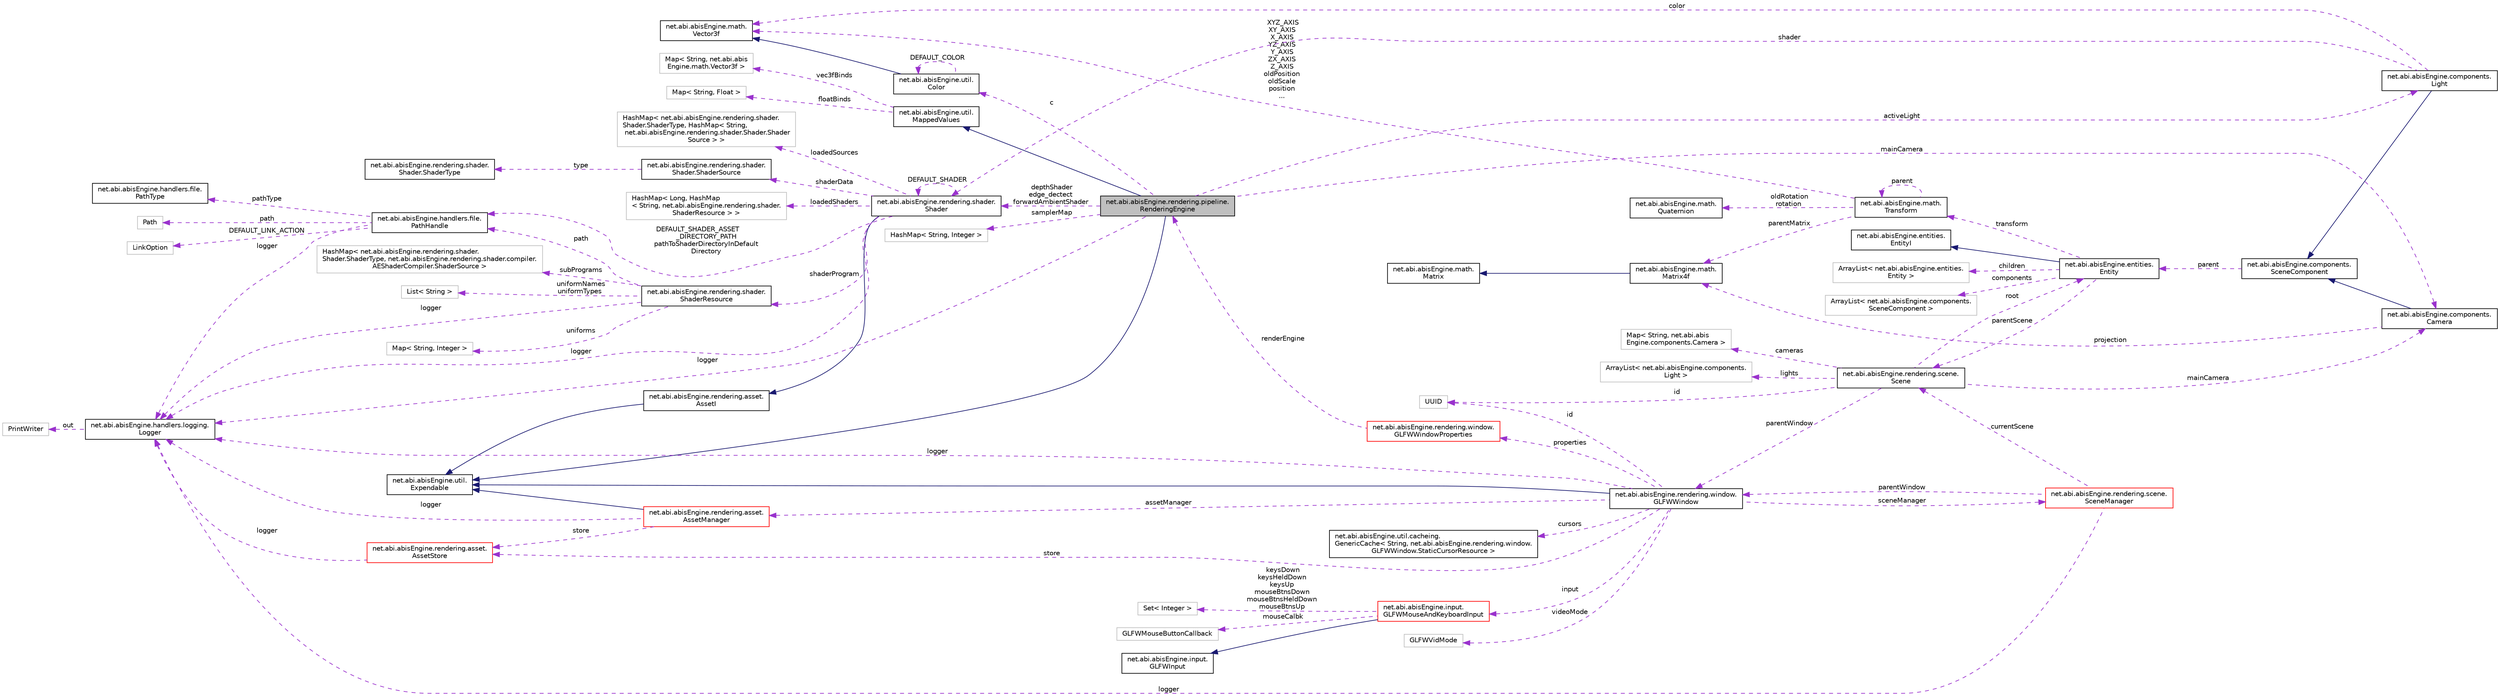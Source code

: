 digraph "net.abi.abisEngine.rendering.pipeline.RenderingEngine"
{
 // LATEX_PDF_SIZE
  edge [fontname="Helvetica",fontsize="10",labelfontname="Helvetica",labelfontsize="10"];
  node [fontname="Helvetica",fontsize="10",shape=record];
  rankdir="LR";
  Node1 [label="net.abi.abisEngine.rendering.pipeline.\lRenderingEngine",height=0.2,width=0.4,color="black", fillcolor="grey75", style="filled", fontcolor="black",tooltip=" "];
  Node2 -> Node1 [dir="back",color="midnightblue",fontsize="10",style="solid",fontname="Helvetica"];
  Node2 [label="net.abi.abisEngine.util.\lMappedValues",height=0.2,width=0.4,color="black", fillcolor="white", style="filled",URL="$db/de9/classnet_1_1abi_1_1abis_engine_1_1util_1_1_mapped_values.html",tooltip=" "];
  Node3 -> Node2 [dir="back",color="darkorchid3",fontsize="10",style="dashed",label=" floatBinds" ,fontname="Helvetica"];
  Node3 [label="Map\< String, Float \>",height=0.2,width=0.4,color="grey75", fillcolor="white", style="filled",tooltip=" "];
  Node4 -> Node2 [dir="back",color="darkorchid3",fontsize="10",style="dashed",label=" vec3fBinds" ,fontname="Helvetica"];
  Node4 [label="Map\< String, net.abi.abis\lEngine.math.Vector3f \>",height=0.2,width=0.4,color="grey75", fillcolor="white", style="filled",tooltip=" "];
  Node5 -> Node1 [dir="back",color="midnightblue",fontsize="10",style="solid",fontname="Helvetica"];
  Node5 [label="net.abi.abisEngine.util.\lExpendable",height=0.2,width=0.4,color="black", fillcolor="white", style="filled",URL="$dd/d27/interfacenet_1_1abi_1_1abis_engine_1_1util_1_1_expendable.html",tooltip=" "];
  Node6 -> Node1 [dir="back",color="darkorchid3",fontsize="10",style="dashed",label=" c" ,fontname="Helvetica"];
  Node6 [label="net.abi.abisEngine.util.\lColor",height=0.2,width=0.4,color="black", fillcolor="white", style="filled",URL="$d7/d0a/classnet_1_1abi_1_1abis_engine_1_1util_1_1_color.html",tooltip=" "];
  Node7 -> Node6 [dir="back",color="midnightblue",fontsize="10",style="solid",fontname="Helvetica"];
  Node7 [label="net.abi.abisEngine.math.\lVector3f",height=0.2,width=0.4,color="black", fillcolor="white", style="filled",URL="$d3/de5/classnet_1_1abi_1_1abis_engine_1_1math_1_1_vector3f.html",tooltip=" "];
  Node6 -> Node6 [dir="back",color="darkorchid3",fontsize="10",style="dashed",label=" DEFAULT_COLOR" ,fontname="Helvetica"];
  Node8 -> Node1 [dir="back",color="darkorchid3",fontsize="10",style="dashed",label=" activeLight" ,fontname="Helvetica"];
  Node8 [label="net.abi.abisEngine.components.\lLight",height=0.2,width=0.4,color="black", fillcolor="white", style="filled",URL="$d8/d7a/classnet_1_1abi_1_1abis_engine_1_1components_1_1_light.html",tooltip=" "];
  Node9 -> Node8 [dir="back",color="midnightblue",fontsize="10",style="solid",fontname="Helvetica"];
  Node9 [label="net.abi.abisEngine.components.\lSceneComponent",height=0.2,width=0.4,color="black", fillcolor="white", style="filled",URL="$dd/d76/classnet_1_1abi_1_1abis_engine_1_1components_1_1_scene_component.html",tooltip=" "];
  Node10 -> Node9 [dir="back",color="darkorchid3",fontsize="10",style="dashed",label=" parent" ,fontname="Helvetica"];
  Node10 [label="net.abi.abisEngine.entities.\lEntity",height=0.2,width=0.4,color="black", fillcolor="white", style="filled",URL="$d0/d36/classnet_1_1abi_1_1abis_engine_1_1entities_1_1_entity.html",tooltip=" "];
  Node11 -> Node10 [dir="back",color="midnightblue",fontsize="10",style="solid",fontname="Helvetica"];
  Node11 [label="net.abi.abisEngine.entities.\lEntityI",height=0.2,width=0.4,color="black", fillcolor="white", style="filled",URL="$d6/dd1/interfacenet_1_1abi_1_1abis_engine_1_1entities_1_1_entity_i.html",tooltip=" "];
  Node12 -> Node10 [dir="back",color="darkorchid3",fontsize="10",style="dashed",label=" children" ,fontname="Helvetica"];
  Node12 [label="ArrayList\< net.abi.abisEngine.entities.\lEntity \>",height=0.2,width=0.4,color="grey75", fillcolor="white", style="filled",tooltip=" "];
  Node13 -> Node10 [dir="back",color="darkorchid3",fontsize="10",style="dashed",label=" components" ,fontname="Helvetica"];
  Node13 [label="ArrayList\< net.abi.abisEngine.components.\lSceneComponent \>",height=0.2,width=0.4,color="grey75", fillcolor="white", style="filled",tooltip=" "];
  Node14 -> Node10 [dir="back",color="darkorchid3",fontsize="10",style="dashed",label=" parentScene" ,fontname="Helvetica"];
  Node14 [label="net.abi.abisEngine.rendering.scene.\lScene",height=0.2,width=0.4,color="black", fillcolor="white", style="filled",URL="$d4/d7f/classnet_1_1abi_1_1abis_engine_1_1rendering_1_1scene_1_1_scene.html",tooltip=" "];
  Node15 -> Node14 [dir="back",color="darkorchid3",fontsize="10",style="dashed",label=" parentWindow" ,fontname="Helvetica"];
  Node15 [label="net.abi.abisEngine.rendering.window.\lGLFWWindow",height=0.2,width=0.4,color="black", fillcolor="white", style="filled",URL="$d9/d77/classnet_1_1abi_1_1abis_engine_1_1rendering_1_1window_1_1_g_l_f_w_window.html",tooltip=" "];
  Node5 -> Node15 [dir="back",color="midnightblue",fontsize="10",style="solid",fontname="Helvetica"];
  Node16 -> Node15 [dir="back",color="darkorchid3",fontsize="10",style="dashed",label=" input" ,fontname="Helvetica"];
  Node16 [label="net.abi.abisEngine.input.\lGLFWMouseAndKeyboardInput",height=0.2,width=0.4,color="red", fillcolor="white", style="filled",URL="$d8/d8a/classnet_1_1abi_1_1abis_engine_1_1input_1_1_g_l_f_w_mouse_and_keyboard_input.html",tooltip=" "];
  Node17 -> Node16 [dir="back",color="midnightblue",fontsize="10",style="solid",fontname="Helvetica"];
  Node17 [label="net.abi.abisEngine.input.\lGLFWInput",height=0.2,width=0.4,color="black", fillcolor="white", style="filled",URL="$d3/d9b/classnet_1_1abi_1_1abis_engine_1_1input_1_1_g_l_f_w_input.html",tooltip=" "];
  Node18 -> Node16 [dir="back",color="darkorchid3",fontsize="10",style="dashed",label=" keysDown\nkeysHeldDown\nkeysUp\nmouseBtnsDown\nmouseBtnsHeldDown\nmouseBtnsUp" ,fontname="Helvetica"];
  Node18 [label="Set\< Integer \>",height=0.2,width=0.4,color="grey75", fillcolor="white", style="filled",tooltip=" "];
  Node19 -> Node16 [dir="back",color="darkorchid3",fontsize="10",style="dashed",label=" mouseCalbk" ,fontname="Helvetica"];
  Node19 [label="GLFWMouseButtonCallback",height=0.2,width=0.4,color="grey75", fillcolor="white", style="filled",tooltip=" "];
  Node26 -> Node15 [dir="back",color="darkorchid3",fontsize="10",style="dashed",label=" store" ,fontname="Helvetica"];
  Node26 [label="net.abi.abisEngine.rendering.asset.\lAssetStore",height=0.2,width=0.4,color="red", fillcolor="white", style="filled",URL="$d0/dfb/classnet_1_1abi_1_1abis_engine_1_1rendering_1_1asset_1_1_asset_store.html",tooltip=" "];
  Node29 -> Node26 [dir="back",color="darkorchid3",fontsize="10",style="dashed",label=" logger" ,fontname="Helvetica"];
  Node29 [label="net.abi.abisEngine.handlers.logging.\lLogger",height=0.2,width=0.4,color="black", fillcolor="white", style="filled",URL="$d1/d70/classnet_1_1abi_1_1abis_engine_1_1handlers_1_1logging_1_1_logger.html",tooltip=" "];
  Node30 -> Node29 [dir="back",color="darkorchid3",fontsize="10",style="dashed",label=" out" ,fontname="Helvetica"];
  Node30 [label="PrintWriter",height=0.2,width=0.4,color="grey75", fillcolor="white", style="filled",tooltip=" "];
  Node31 -> Node15 [dir="back",color="darkorchid3",fontsize="10",style="dashed",label=" assetManager" ,fontname="Helvetica"];
  Node31 [label="net.abi.abisEngine.rendering.asset.\lAssetManager",height=0.2,width=0.4,color="red", fillcolor="white", style="filled",URL="$d1/d92/classnet_1_1abi_1_1abis_engine_1_1rendering_1_1asset_1_1_asset_manager.html",tooltip=" "];
  Node5 -> Node31 [dir="back",color="midnightblue",fontsize="10",style="solid",fontname="Helvetica"];
  Node26 -> Node31 [dir="back",color="darkorchid3",fontsize="10",style="dashed",label=" store" ,fontname="Helvetica"];
  Node29 -> Node31 [dir="back",color="darkorchid3",fontsize="10",style="dashed",label=" logger" ,fontname="Helvetica"];
  Node37 -> Node15 [dir="back",color="darkorchid3",fontsize="10",style="dashed",label=" id" ,fontname="Helvetica"];
  Node37 [label="UUID",height=0.2,width=0.4,color="grey75", fillcolor="white", style="filled",tooltip=" "];
  Node29 -> Node15 [dir="back",color="darkorchid3",fontsize="10",style="dashed",label=" logger" ,fontname="Helvetica"];
  Node38 -> Node15 [dir="back",color="darkorchid3",fontsize="10",style="dashed",label=" videoMode" ,fontname="Helvetica"];
  Node38 [label="GLFWVidMode",height=0.2,width=0.4,color="grey75", fillcolor="white", style="filled",tooltip=" "];
  Node39 -> Node15 [dir="back",color="darkorchid3",fontsize="10",style="dashed",label=" properties" ,fontname="Helvetica"];
  Node39 [label="net.abi.abisEngine.rendering.window.\lGLFWWindowProperties",height=0.2,width=0.4,color="red", fillcolor="white", style="filled",URL="$d8/d55/classnet_1_1abi_1_1abis_engine_1_1rendering_1_1window_1_1_g_l_f_w_window_properties.html",tooltip=" "];
  Node1 -> Node39 [dir="back",color="darkorchid3",fontsize="10",style="dashed",label=" renderEngine" ,fontname="Helvetica"];
  Node51 -> Node15 [dir="back",color="darkorchid3",fontsize="10",style="dashed",label=" sceneManager" ,fontname="Helvetica"];
  Node51 [label="net.abi.abisEngine.rendering.scene.\lSceneManager",height=0.2,width=0.4,color="red", fillcolor="white", style="filled",URL="$da/df9/classnet_1_1abi_1_1abis_engine_1_1rendering_1_1scene_1_1_scene_manager.html",tooltip=" "];
  Node14 -> Node51 [dir="back",color="darkorchid3",fontsize="10",style="dashed",label=" currentScene" ,fontname="Helvetica"];
  Node15 -> Node51 [dir="back",color="darkorchid3",fontsize="10",style="dashed",label=" parentWindow" ,fontname="Helvetica"];
  Node29 -> Node51 [dir="back",color="darkorchid3",fontsize="10",style="dashed",label=" logger" ,fontname="Helvetica"];
  Node53 -> Node15 [dir="back",color="darkorchid3",fontsize="10",style="dashed",label=" cursors" ,fontname="Helvetica"];
  Node53 [label="net.abi.abisEngine.util.cacheing.\lGenericCache\< String, net.abi.abisEngine.rendering.window.\lGLFWWindow.StaticCursorResource \>",height=0.2,width=0.4,color="black", fillcolor="white", style="filled",URL="$d2/dbf/classnet_1_1abi_1_1abis_engine_1_1util_1_1cacheing_1_1_generic_cache.html",tooltip=" "];
  Node54 -> Node14 [dir="back",color="darkorchid3",fontsize="10",style="dashed",label=" cameras" ,fontname="Helvetica"];
  Node54 [label="Map\< String, net.abi.abis\lEngine.components.Camera \>",height=0.2,width=0.4,color="grey75", fillcolor="white", style="filled",tooltip=" "];
  Node10 -> Node14 [dir="back",color="darkorchid3",fontsize="10",style="dashed",label=" root" ,fontname="Helvetica"];
  Node55 -> Node14 [dir="back",color="darkorchid3",fontsize="10",style="dashed",label=" lights" ,fontname="Helvetica"];
  Node55 [label="ArrayList\< net.abi.abisEngine.components.\lLight \>",height=0.2,width=0.4,color="grey75", fillcolor="white", style="filled",tooltip=" "];
  Node37 -> Node14 [dir="back",color="darkorchid3",fontsize="10",style="dashed",label=" id" ,fontname="Helvetica"];
  Node56 -> Node14 [dir="back",color="darkorchid3",fontsize="10",style="dashed",label=" mainCamera" ,fontname="Helvetica"];
  Node56 [label="net.abi.abisEngine.components.\lCamera",height=0.2,width=0.4,color="black", fillcolor="white", style="filled",URL="$de/d64/classnet_1_1abi_1_1abis_engine_1_1components_1_1_camera.html",tooltip=" "];
  Node9 -> Node56 [dir="back",color="midnightblue",fontsize="10",style="solid",fontname="Helvetica"];
  Node57 -> Node56 [dir="back",color="darkorchid3",fontsize="10",style="dashed",label=" projection" ,fontname="Helvetica"];
  Node57 [label="net.abi.abisEngine.math.\lMatrix4f",height=0.2,width=0.4,color="black", fillcolor="white", style="filled",URL="$d1/d7f/classnet_1_1abi_1_1abis_engine_1_1math_1_1_matrix4f.html",tooltip=" "];
  Node58 -> Node57 [dir="back",color="midnightblue",fontsize="10",style="solid",fontname="Helvetica"];
  Node58 [label="net.abi.abisEngine.math.\lMatrix",height=0.2,width=0.4,color="black", fillcolor="white", style="filled",URL="$d6/d1f/interfacenet_1_1abi_1_1abis_engine_1_1math_1_1_matrix.html",tooltip=" "];
  Node59 -> Node10 [dir="back",color="darkorchid3",fontsize="10",style="dashed",label=" transform" ,fontname="Helvetica"];
  Node59 [label="net.abi.abisEngine.math.\lTransform",height=0.2,width=0.4,color="black", fillcolor="white", style="filled",URL="$db/d33/classnet_1_1abi_1_1abis_engine_1_1math_1_1_transform.html",tooltip=" "];
  Node7 -> Node59 [dir="back",color="darkorchid3",fontsize="10",style="dashed",label=" XYZ_AXIS\nXY_AXIS\nX_AXIS\nYZ_AXIS\nY_AXIS\nZX_AXIS\nZ_AXIS\noldPosition\noldScale\nposition\n..." ,fontname="Helvetica"];
  Node60 -> Node59 [dir="back",color="darkorchid3",fontsize="10",style="dashed",label=" oldRotation\nrotation" ,fontname="Helvetica"];
  Node60 [label="net.abi.abisEngine.math.\lQuaternion",height=0.2,width=0.4,color="black", fillcolor="white", style="filled",URL="$d9/daf/classnet_1_1abi_1_1abis_engine_1_1math_1_1_quaternion.html",tooltip=" "];
  Node59 -> Node59 [dir="back",color="darkorchid3",fontsize="10",style="dashed",label=" parent" ,fontname="Helvetica"];
  Node57 -> Node59 [dir="back",color="darkorchid3",fontsize="10",style="dashed",label=" parentMatrix" ,fontname="Helvetica"];
  Node7 -> Node8 [dir="back",color="darkorchid3",fontsize="10",style="dashed",label=" color" ,fontname="Helvetica"];
  Node61 -> Node8 [dir="back",color="darkorchid3",fontsize="10",style="dashed",label=" shader" ,fontname="Helvetica"];
  Node61 [label="net.abi.abisEngine.rendering.shader.\lShader",height=0.2,width=0.4,color="black", fillcolor="white", style="filled",URL="$da/dff/classnet_1_1abi_1_1abis_engine_1_1rendering_1_1shader_1_1_shader.html",tooltip=" "];
  Node62 -> Node61 [dir="back",color="midnightblue",fontsize="10",style="solid",fontname="Helvetica"];
  Node62 [label="net.abi.abisEngine.rendering.asset.\lAssetI",height=0.2,width=0.4,color="black", fillcolor="white", style="filled",URL="$db/d3c/interfacenet_1_1abi_1_1abis_engine_1_1rendering_1_1asset_1_1_asset_i.html",tooltip=" "];
  Node5 -> Node62 [dir="back",color="midnightblue",fontsize="10",style="solid",fontname="Helvetica"];
  Node63 -> Node61 [dir="back",color="darkorchid3",fontsize="10",style="dashed",label=" shaderProgram" ,fontname="Helvetica"];
  Node63 [label="net.abi.abisEngine.rendering.shader.\lShaderResource",height=0.2,width=0.4,color="black", fillcolor="white", style="filled",URL="$d7/d77/classnet_1_1abi_1_1abis_engine_1_1rendering_1_1shader_1_1_shader_resource.html",tooltip=" "];
  Node64 -> Node63 [dir="back",color="darkorchid3",fontsize="10",style="dashed",label=" uniformNames\nuniformTypes" ,fontname="Helvetica"];
  Node64 [label="List\< String \>",height=0.2,width=0.4,color="grey75", fillcolor="white", style="filled",tooltip=" "];
  Node65 -> Node63 [dir="back",color="darkorchid3",fontsize="10",style="dashed",label=" path" ,fontname="Helvetica"];
  Node65 [label="net.abi.abisEngine.handlers.file.\lPathHandle",height=0.2,width=0.4,color="black", fillcolor="white", style="filled",URL="$d6/d9e/classnet_1_1abi_1_1abis_engine_1_1handlers_1_1file_1_1_path_handle.html",tooltip=" "];
  Node66 -> Node65 [dir="back",color="darkorchid3",fontsize="10",style="dashed",label=" DEFAULT_LINK_ACTION" ,fontname="Helvetica"];
  Node66 [label="LinkOption",height=0.2,width=0.4,color="grey75", fillcolor="white", style="filled",tooltip=" "];
  Node67 -> Node65 [dir="back",color="darkorchid3",fontsize="10",style="dashed",label=" pathType" ,fontname="Helvetica"];
  Node67 [label="net.abi.abisEngine.handlers.file.\lPathType",height=0.2,width=0.4,color="black", fillcolor="white", style="filled",URL="$de/dc8/enumnet_1_1abi_1_1abis_engine_1_1handlers_1_1file_1_1_path_type.html",tooltip=" "];
  Node68 -> Node65 [dir="back",color="darkorchid3",fontsize="10",style="dashed",label=" path" ,fontname="Helvetica"];
  Node68 [label="Path",height=0.2,width=0.4,color="grey75", fillcolor="white", style="filled",tooltip=" "];
  Node29 -> Node65 [dir="back",color="darkorchid3",fontsize="10",style="dashed",label=" logger" ,fontname="Helvetica"];
  Node69 -> Node63 [dir="back",color="darkorchid3",fontsize="10",style="dashed",label=" uniforms" ,fontname="Helvetica"];
  Node69 [label="Map\< String, Integer \>",height=0.2,width=0.4,color="grey75", fillcolor="white", style="filled",tooltip=" "];
  Node29 -> Node63 [dir="back",color="darkorchid3",fontsize="10",style="dashed",label=" logger" ,fontname="Helvetica"];
  Node70 -> Node63 [dir="back",color="darkorchid3",fontsize="10",style="dashed",label=" subPrograms" ,fontname="Helvetica"];
  Node70 [label="HashMap\< net.abi.abisEngine.rendering.shader.\lShader.ShaderType, net.abi.abisEngine.rendering.shader.compiler.\lAEShaderCompiler.ShaderSource \>",height=0.2,width=0.4,color="grey75", fillcolor="white", style="filled",tooltip=" "];
  Node65 -> Node61 [dir="back",color="darkorchid3",fontsize="10",style="dashed",label=" DEFAULT_SHADER_ASSET\l_DIRECTORY_PATH\npathToShaderDirectoryInDefault\lDirectory" ,fontname="Helvetica"];
  Node71 -> Node61 [dir="back",color="darkorchid3",fontsize="10",style="dashed",label=" loadedSources" ,fontname="Helvetica"];
  Node71 [label="HashMap\< net.abi.abisEngine.rendering.shader.\lShader.ShaderType, HashMap\< String,\l net.abi.abisEngine.rendering.shader.Shader.Shader\lSource \> \>",height=0.2,width=0.4,color="grey75", fillcolor="white", style="filled",tooltip=" "];
  Node72 -> Node61 [dir="back",color="darkorchid3",fontsize="10",style="dashed",label=" shaderData" ,fontname="Helvetica"];
  Node72 [label="net.abi.abisEngine.rendering.shader.\lShader.ShaderSource",height=0.2,width=0.4,color="black", fillcolor="white", style="filled",URL="$d3/d62/classnet_1_1abi_1_1abis_engine_1_1rendering_1_1shader_1_1_shader_1_1_shader_source.html",tooltip=" "];
  Node73 -> Node72 [dir="back",color="darkorchid3",fontsize="10",style="dashed",label=" type" ,fontname="Helvetica"];
  Node73 [label="net.abi.abisEngine.rendering.shader.\lShader.ShaderType",height=0.2,width=0.4,color="black", fillcolor="white", style="filled",URL="$dc/df4/enumnet_1_1abi_1_1abis_engine_1_1rendering_1_1shader_1_1_shader_1_1_shader_type.html",tooltip=" "];
  Node29 -> Node61 [dir="back",color="darkorchid3",fontsize="10",style="dashed",label=" logger" ,fontname="Helvetica"];
  Node61 -> Node61 [dir="back",color="darkorchid3",fontsize="10",style="dashed",label=" DEFAULT_SHADER" ,fontname="Helvetica"];
  Node74 -> Node61 [dir="back",color="darkorchid3",fontsize="10",style="dashed",label=" loadedShaders" ,fontname="Helvetica"];
  Node74 [label="HashMap\< Long, HashMap\l\< String, net.abi.abisEngine.rendering.shader.\lShaderResource \> \>",height=0.2,width=0.4,color="grey75", fillcolor="white", style="filled",tooltip=" "];
  Node29 -> Node1 [dir="back",color="darkorchid3",fontsize="10",style="dashed",label=" logger" ,fontname="Helvetica"];
  Node56 -> Node1 [dir="back",color="darkorchid3",fontsize="10",style="dashed",label=" mainCamera" ,fontname="Helvetica"];
  Node61 -> Node1 [dir="back",color="darkorchid3",fontsize="10",style="dashed",label=" depthShader\nedge_dectect\nforwardAmbientShader" ,fontname="Helvetica"];
  Node75 -> Node1 [dir="back",color="darkorchid3",fontsize="10",style="dashed",label=" samplerMap" ,fontname="Helvetica"];
  Node75 [label="HashMap\< String, Integer \>",height=0.2,width=0.4,color="grey75", fillcolor="white", style="filled",tooltip=" "];
}

